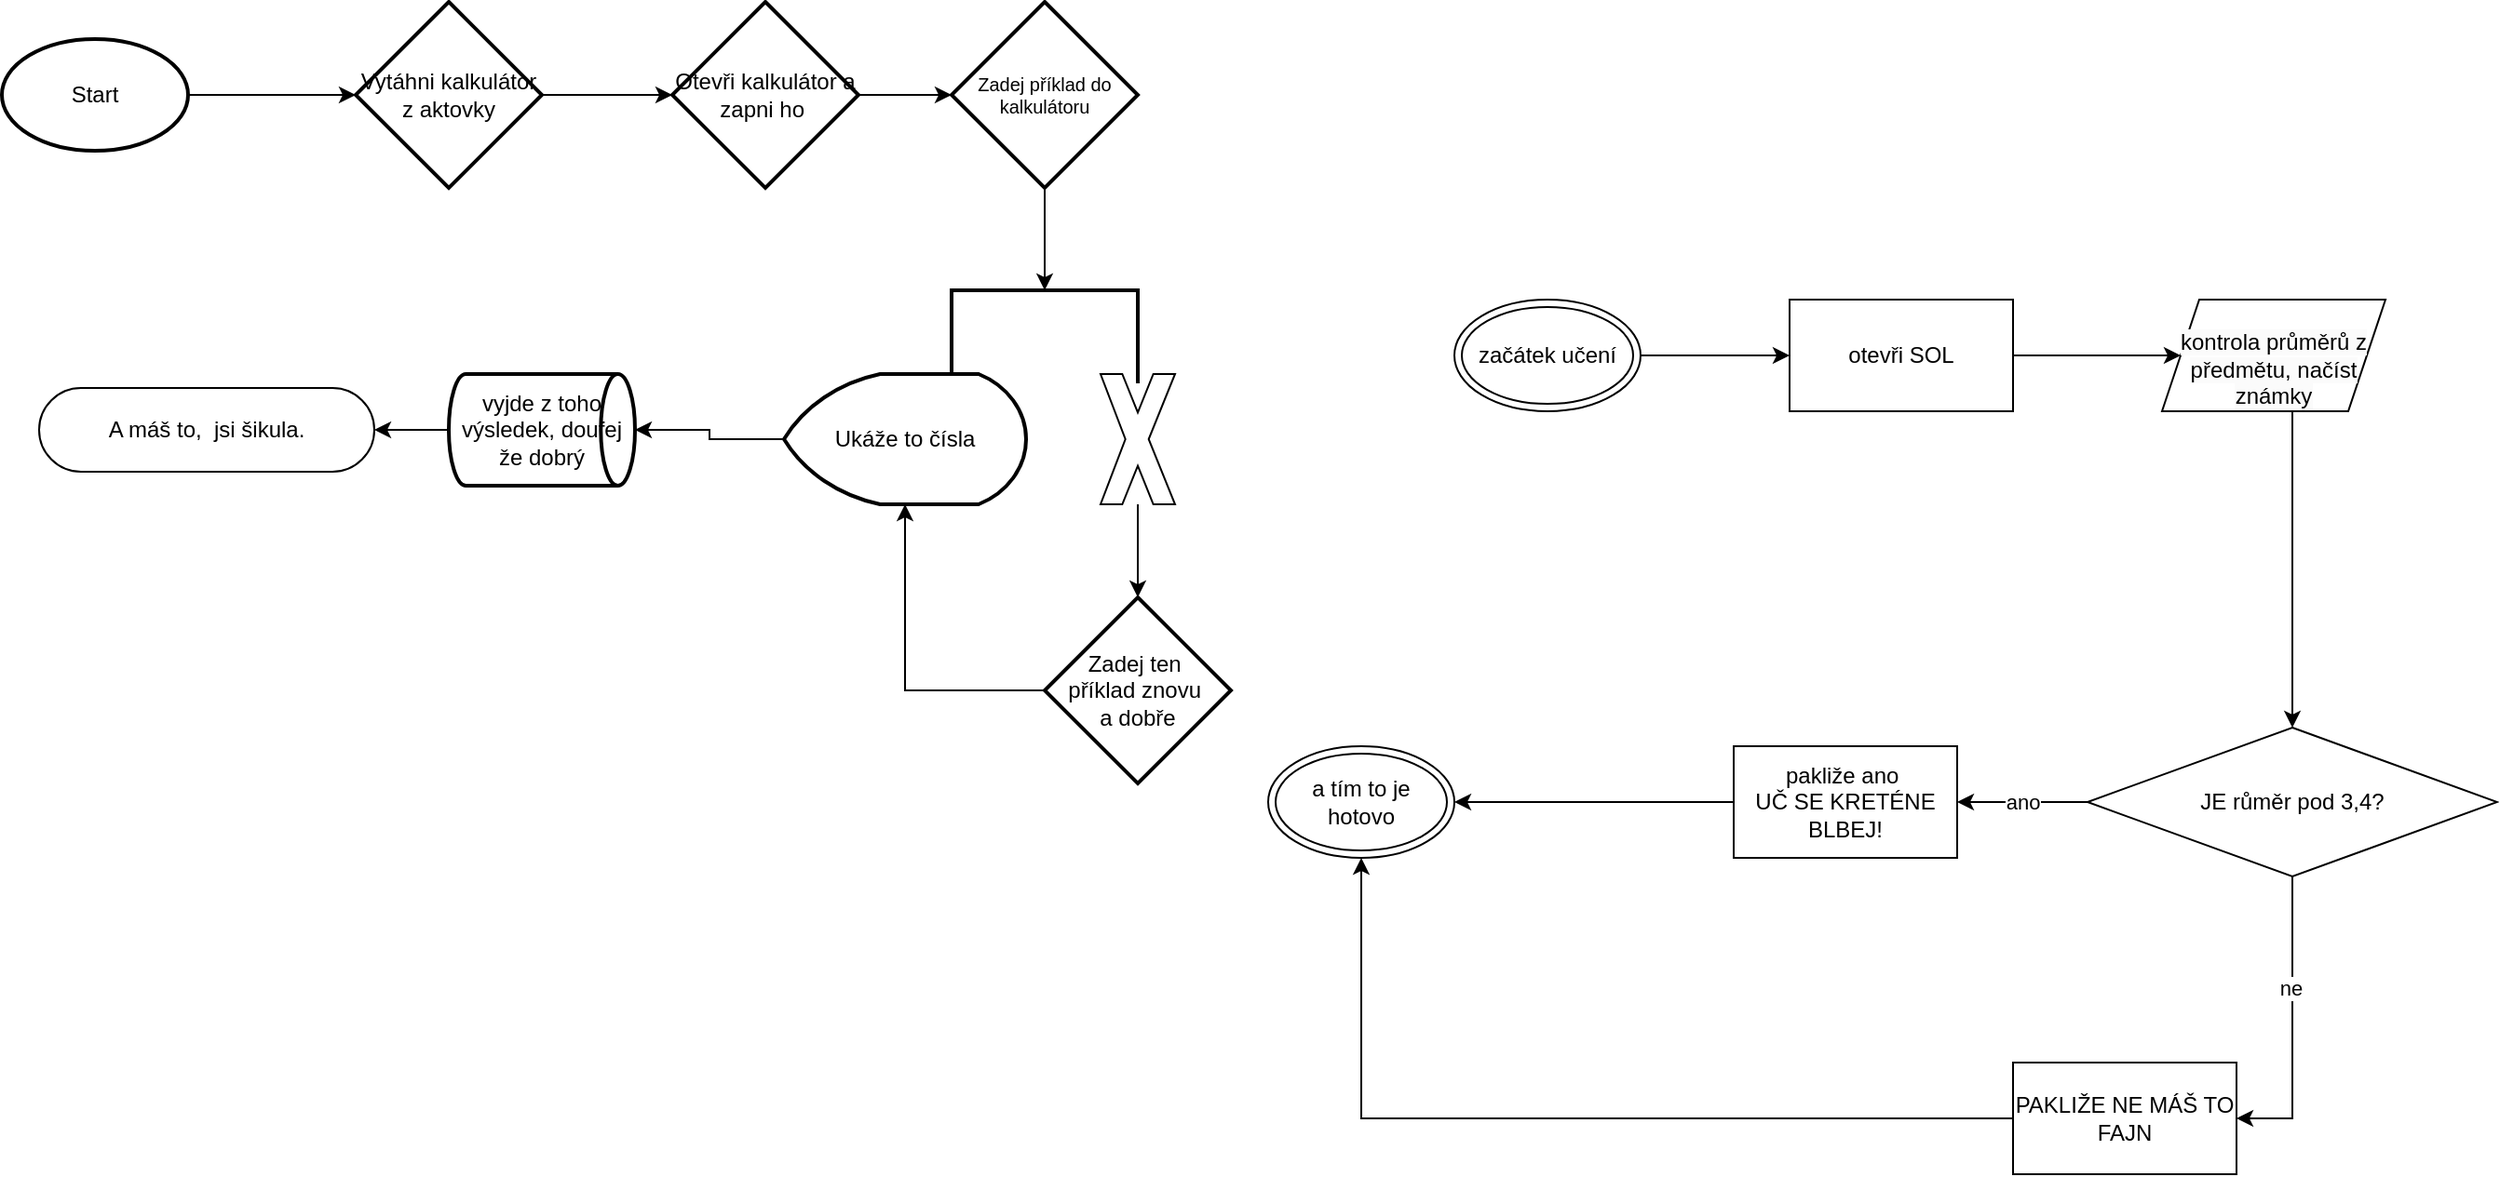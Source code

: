 <mxfile version="21.2.3" type="github">
  <diagram name="Stránka-1" id="TY36kED2EZUn_JVSVkyO">
    <mxGraphModel dx="1143" dy="599" grid="1" gridSize="10" guides="1" tooltips="1" connect="1" arrows="1" fold="1" page="1" pageScale="1" pageWidth="1390" pageHeight="980" math="0" shadow="0">
      <root>
        <mxCell id="0" />
        <mxCell id="1" parent="0" />
        <mxCell id="GuJA-vf1TnNp_3mTj2M9-8" style="edgeStyle=orthogonalEdgeStyle;rounded=0;orthogonalLoop=1;jettySize=auto;html=1;" parent="1" source="GuJA-vf1TnNp_3mTj2M9-4" target="GuJA-vf1TnNp_3mTj2M9-9" edge="1">
          <mxGeometry relative="1" as="geometry">
            <mxPoint x="180" y="100" as="targetPoint" />
          </mxGeometry>
        </mxCell>
        <mxCell id="GuJA-vf1TnNp_3mTj2M9-4" value="Start" style="strokeWidth=2;html=1;shape=mxgraph.flowchart.start_1;whiteSpace=wrap;" parent="1" vertex="1">
          <mxGeometry x="10" y="70" width="100" height="60" as="geometry" />
        </mxCell>
        <mxCell id="GuJA-vf1TnNp_3mTj2M9-11" style="edgeStyle=orthogonalEdgeStyle;rounded=0;orthogonalLoop=1;jettySize=auto;html=1;exitX=1;exitY=0.5;exitDx=0;exitDy=0;exitPerimeter=0;" parent="1" source="GuJA-vf1TnNp_3mTj2M9-9" target="GuJA-vf1TnNp_3mTj2M9-10" edge="1">
          <mxGeometry relative="1" as="geometry" />
        </mxCell>
        <mxCell id="GuJA-vf1TnNp_3mTj2M9-9" value="Vytáhni kalkulátor z aktovky" style="strokeWidth=2;html=1;shape=mxgraph.flowchart.decision;whiteSpace=wrap;" parent="1" vertex="1">
          <mxGeometry x="200" y="50" width="100" height="100" as="geometry" />
        </mxCell>
        <mxCell id="GuJA-vf1TnNp_3mTj2M9-13" style="edgeStyle=orthogonalEdgeStyle;rounded=0;orthogonalLoop=1;jettySize=auto;html=1;exitX=1;exitY=0.5;exitDx=0;exitDy=0;exitPerimeter=0;entryX=0;entryY=0.5;entryDx=0;entryDy=0;entryPerimeter=0;" parent="1" source="GuJA-vf1TnNp_3mTj2M9-10" target="GuJA-vf1TnNp_3mTj2M9-12" edge="1">
          <mxGeometry relative="1" as="geometry" />
        </mxCell>
        <mxCell id="GuJA-vf1TnNp_3mTj2M9-10" value="Otevři kalkulátor a zapni ho&amp;nbsp;" style="strokeWidth=2;html=1;shape=mxgraph.flowchart.decision;whiteSpace=wrap;" parent="1" vertex="1">
          <mxGeometry x="370" y="50" width="100" height="100" as="geometry" />
        </mxCell>
        <mxCell id="GuJA-vf1TnNp_3mTj2M9-14" style="edgeStyle=orthogonalEdgeStyle;rounded=0;orthogonalLoop=1;jettySize=auto;html=1;" parent="1" source="GuJA-vf1TnNp_3mTj2M9-12" target="GuJA-vf1TnNp_3mTj2M9-15" edge="1">
          <mxGeometry relative="1" as="geometry">
            <mxPoint x="570" y="230" as="targetPoint" />
          </mxGeometry>
        </mxCell>
        <mxCell id="GuJA-vf1TnNp_3mTj2M9-12" value="Zadej příklad do kalkulátoru" style="strokeWidth=2;html=1;shape=mxgraph.flowchart.decision;whiteSpace=wrap;fontSize=10;" parent="1" vertex="1">
          <mxGeometry x="520" y="50" width="100" height="100" as="geometry" />
        </mxCell>
        <mxCell id="GuJA-vf1TnNp_3mTj2M9-15" value="" style="strokeWidth=2;html=1;shape=mxgraph.flowchart.annotation_1;align=left;pointerEvents=1;rotation=90;" parent="1" vertex="1">
          <mxGeometry x="545" y="180" width="50" height="100" as="geometry" />
        </mxCell>
        <mxCell id="GuJA-vf1TnNp_3mTj2M9-26" style="edgeStyle=orthogonalEdgeStyle;rounded=0;orthogonalLoop=1;jettySize=auto;html=1;exitX=0;exitY=0.5;exitDx=0;exitDy=0;exitPerimeter=0;entryX=1;entryY=0.5;entryDx=0;entryDy=0;entryPerimeter=0;" parent="1" source="GuJA-vf1TnNp_3mTj2M9-18" target="GuJA-vf1TnNp_3mTj2M9-25" edge="1">
          <mxGeometry relative="1" as="geometry" />
        </mxCell>
        <mxCell id="GuJA-vf1TnNp_3mTj2M9-18" value="Ukáže to čísla" style="strokeWidth=2;html=1;shape=mxgraph.flowchart.display;whiteSpace=wrap;" parent="1" vertex="1">
          <mxGeometry x="430" y="250" width="130" height="70" as="geometry" />
        </mxCell>
        <mxCell id="GuJA-vf1TnNp_3mTj2M9-21" value="" style="edgeStyle=orthogonalEdgeStyle;rounded=0;orthogonalLoop=1;jettySize=auto;html=1;" parent="1" source="GuJA-vf1TnNp_3mTj2M9-19" edge="1">
          <mxGeometry relative="1" as="geometry">
            <mxPoint x="620" y="370" as="targetPoint" />
          </mxGeometry>
        </mxCell>
        <mxCell id="GuJA-vf1TnNp_3mTj2M9-19" value="" style="verticalLabelPosition=bottom;verticalAlign=top;html=1;shape=mxgraph.basic.x" parent="1" vertex="1">
          <mxGeometry x="600" y="250" width="40" height="70" as="geometry" />
        </mxCell>
        <mxCell id="GuJA-vf1TnNp_3mTj2M9-24" style="edgeStyle=orthogonalEdgeStyle;rounded=0;orthogonalLoop=1;jettySize=auto;html=1;entryX=0.5;entryY=1;entryDx=0;entryDy=0;entryPerimeter=0;" parent="1" source="GuJA-vf1TnNp_3mTj2M9-23" target="GuJA-vf1TnNp_3mTj2M9-18" edge="1">
          <mxGeometry relative="1" as="geometry" />
        </mxCell>
        <mxCell id="GuJA-vf1TnNp_3mTj2M9-23" value="Zadej ten&amp;nbsp;&lt;br&gt;příklad znovu&amp;nbsp;&lt;br&gt;a dobře" style="strokeWidth=2;html=1;shape=mxgraph.flowchart.decision;whiteSpace=wrap;" parent="1" vertex="1">
          <mxGeometry x="570" y="370" width="100" height="100" as="geometry" />
        </mxCell>
        <mxCell id="GuJA-vf1TnNp_3mTj2M9-27" style="edgeStyle=orthogonalEdgeStyle;rounded=0;orthogonalLoop=1;jettySize=auto;html=1;" parent="1" source="GuJA-vf1TnNp_3mTj2M9-25" edge="1">
          <mxGeometry relative="1" as="geometry">
            <mxPoint x="210" y="280" as="targetPoint" />
          </mxGeometry>
        </mxCell>
        <mxCell id="GuJA-vf1TnNp_3mTj2M9-25" value="vyjde z toho výsledek, doufej že dobrý" style="strokeWidth=2;html=1;shape=mxgraph.flowchart.direct_data;whiteSpace=wrap;" parent="1" vertex="1">
          <mxGeometry x="250" y="250" width="100" height="60" as="geometry" />
        </mxCell>
        <mxCell id="GuJA-vf1TnNp_3mTj2M9-30" value="A máš to,&amp;nbsp; jsi šikula." style="html=1;dashed=0;whiteSpace=wrap;shape=mxgraph.dfd.start" parent="1" vertex="1">
          <mxGeometry x="30" y="257.5" width="180" height="45" as="geometry" />
        </mxCell>
        <mxCell id="YVkCKCB2TwKrgrk1Wrwo-4" style="edgeStyle=orthogonalEdgeStyle;rounded=0;orthogonalLoop=1;jettySize=auto;html=1;exitX=1;exitY=0.5;exitDx=0;exitDy=0;entryX=0;entryY=0.5;entryDx=0;entryDy=0;" edge="1" parent="1" source="YVkCKCB2TwKrgrk1Wrwo-2" target="YVkCKCB2TwKrgrk1Wrwo-3">
          <mxGeometry relative="1" as="geometry" />
        </mxCell>
        <mxCell id="YVkCKCB2TwKrgrk1Wrwo-2" value="začátek učení" style="ellipse;shape=doubleEllipse;whiteSpace=wrap;html=1;" vertex="1" parent="1">
          <mxGeometry x="790" y="210" width="100" height="60" as="geometry" />
        </mxCell>
        <mxCell id="YVkCKCB2TwKrgrk1Wrwo-6" style="edgeStyle=orthogonalEdgeStyle;rounded=0;orthogonalLoop=1;jettySize=auto;html=1;" edge="1" parent="1" source="YVkCKCB2TwKrgrk1Wrwo-3">
          <mxGeometry relative="1" as="geometry">
            <mxPoint x="1180" y="240" as="targetPoint" />
          </mxGeometry>
        </mxCell>
        <mxCell id="YVkCKCB2TwKrgrk1Wrwo-3" value="otevři SOL" style="rounded=0;whiteSpace=wrap;html=1;" vertex="1" parent="1">
          <mxGeometry x="970" y="210" width="120" height="60" as="geometry" />
        </mxCell>
        <mxCell id="YVkCKCB2TwKrgrk1Wrwo-8" style="edgeStyle=orthogonalEdgeStyle;rounded=0;orthogonalLoop=1;jettySize=auto;html=1;exitX=0.5;exitY=1;exitDx=0;exitDy=0;" edge="1" parent="1" source="YVkCKCB2TwKrgrk1Wrwo-10">
          <mxGeometry relative="1" as="geometry">
            <mxPoint x="1240" y="440" as="targetPoint" />
            <mxPoint x="1360" y="380" as="sourcePoint" />
            <Array as="points">
              <mxPoint x="1240" y="270" />
            </Array>
          </mxGeometry>
        </mxCell>
        <mxCell id="YVkCKCB2TwKrgrk1Wrwo-10" value="&lt;br&gt;&lt;span style=&quot;color: rgb(0, 0, 0); font-family: Helvetica; font-size: 12px; font-style: normal; font-variant-ligatures: normal; font-variant-caps: normal; font-weight: 400; letter-spacing: normal; orphans: 2; text-align: center; text-indent: 0px; text-transform: none; widows: 2; word-spacing: 0px; -webkit-text-stroke-width: 0px; background-color: rgb(251, 251, 251); text-decoration-thickness: initial; text-decoration-style: initial; text-decoration-color: initial; float: none; display: inline !important;&quot;&gt;kontrola průměrů z předmětu, načíst známky&lt;/span&gt;&lt;br&gt;" style="shape=parallelogram;perimeter=parallelogramPerimeter;whiteSpace=wrap;html=1;fixedSize=1;" vertex="1" parent="1">
          <mxGeometry x="1170" y="210" width="120" height="60" as="geometry" />
        </mxCell>
        <mxCell id="YVkCKCB2TwKrgrk1Wrwo-13" value="ano" style="edgeStyle=orthogonalEdgeStyle;rounded=0;orthogonalLoop=1;jettySize=auto;html=1;entryX=1;entryY=0.5;entryDx=0;entryDy=0;" edge="1" parent="1" source="YVkCKCB2TwKrgrk1Wrwo-11" target="YVkCKCB2TwKrgrk1Wrwo-12">
          <mxGeometry relative="1" as="geometry" />
        </mxCell>
        <mxCell id="YVkCKCB2TwKrgrk1Wrwo-14" style="edgeStyle=orthogonalEdgeStyle;rounded=0;orthogonalLoop=1;jettySize=auto;html=1;exitX=0.5;exitY=1;exitDx=0;exitDy=0;" edge="1" parent="1" source="YVkCKCB2TwKrgrk1Wrwo-11" target="YVkCKCB2TwKrgrk1Wrwo-15">
          <mxGeometry relative="1" as="geometry">
            <mxPoint x="1230" y="660" as="targetPoint" />
            <Array as="points">
              <mxPoint x="1240" y="560" />
              <mxPoint x="1240" y="560" />
            </Array>
          </mxGeometry>
        </mxCell>
        <mxCell id="YVkCKCB2TwKrgrk1Wrwo-19" value="ne" style="edgeLabel;html=1;align=center;verticalAlign=middle;resizable=0;points=[];" vertex="1" connectable="0" parent="YVkCKCB2TwKrgrk1Wrwo-14">
          <mxGeometry x="-0.248" y="-1" relative="1" as="geometry">
            <mxPoint as="offset" />
          </mxGeometry>
        </mxCell>
        <mxCell id="YVkCKCB2TwKrgrk1Wrwo-11" value="JE růměr pod 3,4?" style="rhombus;whiteSpace=wrap;html=1;" vertex="1" parent="1">
          <mxGeometry x="1130" y="440" width="220" height="80" as="geometry" />
        </mxCell>
        <mxCell id="YVkCKCB2TwKrgrk1Wrwo-18" style="edgeStyle=orthogonalEdgeStyle;rounded=0;orthogonalLoop=1;jettySize=auto;html=1;entryX=1;entryY=0.5;entryDx=0;entryDy=0;" edge="1" parent="1" source="YVkCKCB2TwKrgrk1Wrwo-12" target="YVkCKCB2TwKrgrk1Wrwo-17">
          <mxGeometry relative="1" as="geometry">
            <mxPoint x="800" y="480" as="targetPoint" />
          </mxGeometry>
        </mxCell>
        <mxCell id="YVkCKCB2TwKrgrk1Wrwo-12" value="pakliže ano&amp;nbsp;&lt;br&gt;UČ SE KRETÉNE BLBEJ!" style="rounded=0;whiteSpace=wrap;html=1;" vertex="1" parent="1">
          <mxGeometry x="940" y="450" width="120" height="60" as="geometry" />
        </mxCell>
        <mxCell id="YVkCKCB2TwKrgrk1Wrwo-16" style="edgeStyle=orthogonalEdgeStyle;rounded=0;orthogonalLoop=1;jettySize=auto;html=1;" edge="1" parent="1" source="YVkCKCB2TwKrgrk1Wrwo-15" target="YVkCKCB2TwKrgrk1Wrwo-17">
          <mxGeometry relative="1" as="geometry">
            <mxPoint x="750" y="600" as="targetPoint" />
          </mxGeometry>
        </mxCell>
        <mxCell id="YVkCKCB2TwKrgrk1Wrwo-15" value="PAKLIŽE NE MÁŠ TO FAJN" style="rounded=0;whiteSpace=wrap;html=1;" vertex="1" parent="1">
          <mxGeometry x="1090" y="620" width="120" height="60" as="geometry" />
        </mxCell>
        <mxCell id="YVkCKCB2TwKrgrk1Wrwo-17" value="a tím to je hotovo" style="ellipse;shape=doubleEllipse;whiteSpace=wrap;html=1;" vertex="1" parent="1">
          <mxGeometry x="690" y="450" width="100" height="60" as="geometry" />
        </mxCell>
      </root>
    </mxGraphModel>
  </diagram>
</mxfile>
